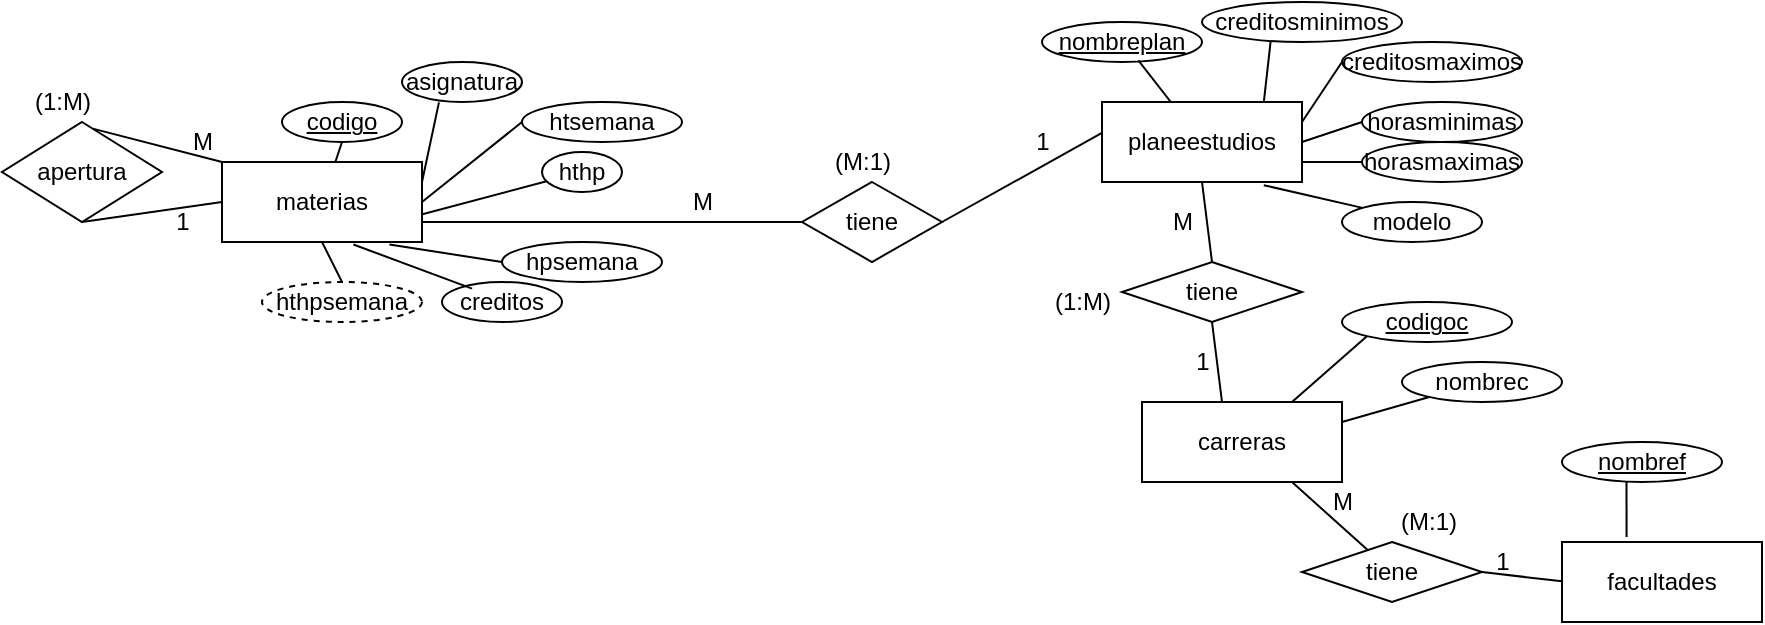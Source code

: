 <mxfile version="16.4.5" type="device"><diagram id="R2lEEEUBdFMjLlhIrx00" name="Page-1"><mxGraphModel dx="1146" dy="526" grid="1" gridSize="10" guides="1" tooltips="1" connect="1" arrows="1" fold="1" page="1" pageScale="1" pageWidth="850" pageHeight="1100" math="0" shadow="0" extFonts="Permanent Marker^https://fonts.googleapis.com/css?family=Permanent+Marker"><root><mxCell id="0"/><mxCell id="1" parent="0"/><mxCell id="yCr-LiP5Ar3S0Vi6AFgH-1" value="materias" style="whiteSpace=wrap;html=1;align=center;" vertex="1" parent="1"><mxGeometry x="800" y="110" width="100" height="40" as="geometry"/></mxCell><mxCell id="yCr-LiP5Ar3S0Vi6AFgH-2" value="codigo" style="ellipse;whiteSpace=wrap;html=1;align=center;fontStyle=4;" vertex="1" parent="1"><mxGeometry x="830" y="80" width="60" height="20" as="geometry"/></mxCell><mxCell id="yCr-LiP5Ar3S0Vi6AFgH-3" value="" style="endArrow=none;html=1;rounded=0;exitX=0.5;exitY=1;exitDx=0;exitDy=0;" edge="1" parent="1" source="yCr-LiP5Ar3S0Vi6AFgH-2" target="yCr-LiP5Ar3S0Vi6AFgH-1"><mxGeometry relative="1" as="geometry"><mxPoint x="340" y="390" as="sourcePoint"/><mxPoint x="500" y="390" as="targetPoint"/></mxGeometry></mxCell><mxCell id="yCr-LiP5Ar3S0Vi6AFgH-4" value="asignatura" style="ellipse;whiteSpace=wrap;html=1;align=center;" vertex="1" parent="1"><mxGeometry x="890" y="60" width="60" height="20" as="geometry"/></mxCell><mxCell id="yCr-LiP5Ar3S0Vi6AFgH-5" value="" style="endArrow=none;html=1;rounded=0;entryX=1;entryY=0.25;entryDx=0;entryDy=0;exitX=0.308;exitY=1.01;exitDx=0;exitDy=0;exitPerimeter=0;" edge="1" parent="1" source="yCr-LiP5Ar3S0Vi6AFgH-4" target="yCr-LiP5Ar3S0Vi6AFgH-1"><mxGeometry relative="1" as="geometry"><mxPoint x="460" y="150" as="sourcePoint"/><mxPoint x="620" y="150" as="targetPoint"/></mxGeometry></mxCell><mxCell id="yCr-LiP5Ar3S0Vi6AFgH-6" value="hthp" style="ellipse;whiteSpace=wrap;html=1;align=center;" vertex="1" parent="1"><mxGeometry x="960" y="105" width="40" height="20" as="geometry"/></mxCell><mxCell id="yCr-LiP5Ar3S0Vi6AFgH-7" value="" style="endArrow=none;html=1;rounded=0;entryX=1.002;entryY=0.652;entryDx=0;entryDy=0;entryPerimeter=0;" edge="1" parent="1" source="yCr-LiP5Ar3S0Vi6AFgH-6" target="yCr-LiP5Ar3S0Vi6AFgH-1"><mxGeometry relative="1" as="geometry"><mxPoint x="460" y="150" as="sourcePoint"/><mxPoint x="620" y="150" as="targetPoint"/></mxGeometry></mxCell><mxCell id="yCr-LiP5Ar3S0Vi6AFgH-8" value="htsemana" style="ellipse;whiteSpace=wrap;html=1;align=center;" vertex="1" parent="1"><mxGeometry x="950" y="80" width="80" height="20" as="geometry"/></mxCell><mxCell id="yCr-LiP5Ar3S0Vi6AFgH-9" value="hpsemana" style="ellipse;whiteSpace=wrap;html=1;align=center;" vertex="1" parent="1"><mxGeometry x="940" y="150" width="80" height="20" as="geometry"/></mxCell><mxCell id="yCr-LiP5Ar3S0Vi6AFgH-11" value="" style="endArrow=none;html=1;rounded=0;entryX=1;entryY=0.5;entryDx=0;entryDy=0;exitX=0;exitY=0.5;exitDx=0;exitDy=0;" edge="1" parent="1" source="yCr-LiP5Ar3S0Vi6AFgH-8" target="yCr-LiP5Ar3S0Vi6AFgH-1"><mxGeometry relative="1" as="geometry"><mxPoint x="460" y="150" as="sourcePoint"/><mxPoint x="620" y="150" as="targetPoint"/></mxGeometry></mxCell><mxCell id="yCr-LiP5Ar3S0Vi6AFgH-12" value="" style="endArrow=none;html=1;rounded=0;entryX=0.837;entryY=1.031;entryDx=0;entryDy=0;entryPerimeter=0;exitX=0;exitY=0.5;exitDx=0;exitDy=0;" edge="1" parent="1" source="yCr-LiP5Ar3S0Vi6AFgH-9" target="yCr-LiP5Ar3S0Vi6AFgH-1"><mxGeometry relative="1" as="geometry"><mxPoint x="460" y="150" as="sourcePoint"/><mxPoint x="620" y="150" as="targetPoint"/></mxGeometry></mxCell><mxCell id="yCr-LiP5Ar3S0Vi6AFgH-14" value="hthpsemana" style="ellipse;whiteSpace=wrap;html=1;align=center;dashed=1;" vertex="1" parent="1"><mxGeometry x="820" y="170" width="80" height="20" as="geometry"/></mxCell><mxCell id="yCr-LiP5Ar3S0Vi6AFgH-15" value="" style="endArrow=none;html=1;rounded=0;entryX=0.5;entryY=1;entryDx=0;entryDy=0;exitX=0.5;exitY=0;exitDx=0;exitDy=0;" edge="1" parent="1" source="yCr-LiP5Ar3S0Vi6AFgH-14" target="yCr-LiP5Ar3S0Vi6AFgH-1"><mxGeometry relative="1" as="geometry"><mxPoint x="460" y="150" as="sourcePoint"/><mxPoint x="620" y="150" as="targetPoint"/></mxGeometry></mxCell><mxCell id="yCr-LiP5Ar3S0Vi6AFgH-16" value="creditos" style="ellipse;whiteSpace=wrap;html=1;align=center;" vertex="1" parent="1"><mxGeometry x="910" y="170" width="60" height="20" as="geometry"/></mxCell><mxCell id="yCr-LiP5Ar3S0Vi6AFgH-17" value="" style="endArrow=none;html=1;rounded=0;entryX=0.657;entryY=1.031;entryDx=0;entryDy=0;entryPerimeter=0;exitX=0.251;exitY=0.166;exitDx=0;exitDy=0;exitPerimeter=0;" edge="1" parent="1" source="yCr-LiP5Ar3S0Vi6AFgH-16" target="yCr-LiP5Ar3S0Vi6AFgH-1"><mxGeometry relative="1" as="geometry"><mxPoint x="460" y="150" as="sourcePoint"/><mxPoint x="620" y="150" as="targetPoint"/></mxGeometry></mxCell><mxCell id="yCr-LiP5Ar3S0Vi6AFgH-18" value="apertura" style="shape=rhombus;perimeter=rhombusPerimeter;whiteSpace=wrap;html=1;align=center;" vertex="1" parent="1"><mxGeometry x="690" y="90" width="80" height="50" as="geometry"/></mxCell><mxCell id="yCr-LiP5Ar3S0Vi6AFgH-19" value="" style="endArrow=none;html=1;rounded=0;entryX=0;entryY=0.5;entryDx=0;entryDy=0;exitX=0.5;exitY=1;exitDx=0;exitDy=0;" edge="1" parent="1" source="yCr-LiP5Ar3S0Vi6AFgH-18" target="yCr-LiP5Ar3S0Vi6AFgH-1"><mxGeometry relative="1" as="geometry"><mxPoint x="460" y="150" as="sourcePoint"/><mxPoint x="620" y="150" as="targetPoint"/></mxGeometry></mxCell><mxCell id="yCr-LiP5Ar3S0Vi6AFgH-20" value="" style="endArrow=none;html=1;rounded=0;entryX=0.884;entryY=1.166;entryDx=0;entryDy=0;entryPerimeter=0;exitX=0;exitY=0;exitDx=0;exitDy=0;" edge="1" parent="1" source="yCr-LiP5Ar3S0Vi6AFgH-1" target="yCr-LiP5Ar3S0Vi6AFgH-21"><mxGeometry relative="1" as="geometry"><mxPoint x="460" y="150" as="sourcePoint"/><mxPoint x="620" y="150" as="targetPoint"/></mxGeometry></mxCell><mxCell id="yCr-LiP5Ar3S0Vi6AFgH-21" value="(1:M)" style="text;html=1;align=center;verticalAlign=middle;resizable=0;points=[];autosize=1;strokeColor=none;fillColor=none;" vertex="1" parent="1"><mxGeometry x="700" y="70" width="40" height="20" as="geometry"/></mxCell><mxCell id="yCr-LiP5Ar3S0Vi6AFgH-22" value="1" style="text;html=1;align=center;verticalAlign=middle;resizable=0;points=[];autosize=1;strokeColor=none;fillColor=none;" vertex="1" parent="1"><mxGeometry x="770" y="130" width="20" height="20" as="geometry"/></mxCell><mxCell id="yCr-LiP5Ar3S0Vi6AFgH-23" value="M" style="text;html=1;align=center;verticalAlign=middle;resizable=0;points=[];autosize=1;strokeColor=none;fillColor=none;" vertex="1" parent="1"><mxGeometry x="775" y="90" width="30" height="20" as="geometry"/></mxCell><mxCell id="yCr-LiP5Ar3S0Vi6AFgH-24" value="planeestudios" style="whiteSpace=wrap;html=1;align=center;" vertex="1" parent="1"><mxGeometry x="1240" y="80" width="100" height="40" as="geometry"/></mxCell><mxCell id="yCr-LiP5Ar3S0Vi6AFgH-25" value="nombreplan" style="ellipse;whiteSpace=wrap;html=1;align=center;fontStyle=4;" vertex="1" parent="1"><mxGeometry x="1210" y="40" width="80" height="20" as="geometry"/></mxCell><mxCell id="yCr-LiP5Ar3S0Vi6AFgH-26" value="" style="endArrow=none;html=1;rounded=0;exitX=0.602;exitY=0.959;exitDx=0;exitDy=0;exitPerimeter=0;" edge="1" parent="1" source="yCr-LiP5Ar3S0Vi6AFgH-25" target="yCr-LiP5Ar3S0Vi6AFgH-24"><mxGeometry relative="1" as="geometry"><mxPoint x="980" y="150" as="sourcePoint"/><mxPoint x="1140" y="150" as="targetPoint"/></mxGeometry></mxCell><mxCell id="yCr-LiP5Ar3S0Vi6AFgH-27" value="creditosminimos" style="ellipse;whiteSpace=wrap;html=1;align=center;" vertex="1" parent="1"><mxGeometry x="1290" y="30" width="100" height="20" as="geometry"/></mxCell><mxCell id="yCr-LiP5Ar3S0Vi6AFgH-28" value="creditosmaximos" style="ellipse;whiteSpace=wrap;html=1;align=center;" vertex="1" parent="1"><mxGeometry x="1360" y="50" width="90" height="20" as="geometry"/></mxCell><mxCell id="yCr-LiP5Ar3S0Vi6AFgH-29" value="horasminimas" style="ellipse;whiteSpace=wrap;html=1;align=center;" vertex="1" parent="1"><mxGeometry x="1370" y="80" width="80" height="20" as="geometry"/></mxCell><mxCell id="yCr-LiP5Ar3S0Vi6AFgH-30" value="horasmaximas" style="ellipse;whiteSpace=wrap;html=1;align=center;" vertex="1" parent="1"><mxGeometry x="1370" y="100" width="80" height="20" as="geometry"/></mxCell><mxCell id="yCr-LiP5Ar3S0Vi6AFgH-33" value="" style="endArrow=none;html=1;rounded=0;entryX=0.809;entryY=0.005;entryDx=0;entryDy=0;entryPerimeter=0;exitX=0.343;exitY=0.993;exitDx=0;exitDy=0;exitPerimeter=0;" edge="1" parent="1" source="yCr-LiP5Ar3S0Vi6AFgH-27" target="yCr-LiP5Ar3S0Vi6AFgH-24"><mxGeometry relative="1" as="geometry"><mxPoint x="980" y="150" as="sourcePoint"/><mxPoint x="1140" y="150" as="targetPoint"/></mxGeometry></mxCell><mxCell id="yCr-LiP5Ar3S0Vi6AFgH-34" value="" style="endArrow=none;html=1;rounded=0;entryX=1;entryY=0.25;entryDx=0;entryDy=0;exitX=0;exitY=0.5;exitDx=0;exitDy=0;" edge="1" parent="1" source="yCr-LiP5Ar3S0Vi6AFgH-28" target="yCr-LiP5Ar3S0Vi6AFgH-24"><mxGeometry relative="1" as="geometry"><mxPoint x="1210" y="150" as="sourcePoint"/><mxPoint x="1370" y="150" as="targetPoint"/></mxGeometry></mxCell><mxCell id="yCr-LiP5Ar3S0Vi6AFgH-35" value="" style="endArrow=none;html=1;rounded=0;entryX=1;entryY=0.5;entryDx=0;entryDy=0;exitX=0;exitY=0.5;exitDx=0;exitDy=0;" edge="1" parent="1" source="yCr-LiP5Ar3S0Vi6AFgH-29" target="yCr-LiP5Ar3S0Vi6AFgH-24"><mxGeometry relative="1" as="geometry"><mxPoint x="1370" y="70" as="sourcePoint"/><mxPoint x="1350" y="100" as="targetPoint"/></mxGeometry></mxCell><mxCell id="yCr-LiP5Ar3S0Vi6AFgH-36" value="" style="endArrow=none;html=1;rounded=0;entryX=1;entryY=0.75;entryDx=0;entryDy=0;exitX=0;exitY=0.5;exitDx=0;exitDy=0;" edge="1" parent="1" source="yCr-LiP5Ar3S0Vi6AFgH-30" target="yCr-LiP5Ar3S0Vi6AFgH-24"><mxGeometry relative="1" as="geometry"><mxPoint x="1380" y="80" as="sourcePoint"/><mxPoint x="1360" y="110" as="targetPoint"/></mxGeometry></mxCell><mxCell id="yCr-LiP5Ar3S0Vi6AFgH-37" value="modelo" style="ellipse;whiteSpace=wrap;html=1;align=center;" vertex="1" parent="1"><mxGeometry x="1360" y="130" width="70" height="20" as="geometry"/></mxCell><mxCell id="yCr-LiP5Ar3S0Vi6AFgH-38" value="" style="endArrow=none;html=1;rounded=0;entryX=0.809;entryY=1.04;entryDx=0;entryDy=0;entryPerimeter=0;exitX=0;exitY=0;exitDx=0;exitDy=0;" edge="1" parent="1" source="yCr-LiP5Ar3S0Vi6AFgH-37" target="yCr-LiP5Ar3S0Vi6AFgH-24"><mxGeometry relative="1" as="geometry"><mxPoint x="980" y="150" as="sourcePoint"/><mxPoint x="1140" y="150" as="targetPoint"/></mxGeometry></mxCell><mxCell id="yCr-LiP5Ar3S0Vi6AFgH-39" value="tiene" style="shape=rhombus;perimeter=rhombusPerimeter;whiteSpace=wrap;html=1;align=center;" vertex="1" parent="1"><mxGeometry x="1090" y="120" width="70" height="40" as="geometry"/></mxCell><mxCell id="yCr-LiP5Ar3S0Vi6AFgH-40" value="" style="endArrow=none;html=1;rounded=0;entryX=0.002;entryY=0.384;entryDx=0;entryDy=0;entryPerimeter=0;exitX=1;exitY=0.5;exitDx=0;exitDy=0;" edge="1" parent="1" source="yCr-LiP5Ar3S0Vi6AFgH-39" target="yCr-LiP5Ar3S0Vi6AFgH-24"><mxGeometry relative="1" as="geometry"><mxPoint x="980" y="150" as="sourcePoint"/><mxPoint x="1140" y="150" as="targetPoint"/></mxGeometry></mxCell><mxCell id="yCr-LiP5Ar3S0Vi6AFgH-41" value="" style="endArrow=none;html=1;rounded=0;exitX=1;exitY=0.75;exitDx=0;exitDy=0;entryX=0;entryY=0.5;entryDx=0;entryDy=0;" edge="1" parent="1" source="yCr-LiP5Ar3S0Vi6AFgH-1" target="yCr-LiP5Ar3S0Vi6AFgH-39"><mxGeometry relative="1" as="geometry"><mxPoint x="980" y="150" as="sourcePoint"/><mxPoint x="1140" y="150" as="targetPoint"/></mxGeometry></mxCell><mxCell id="yCr-LiP5Ar3S0Vi6AFgH-42" value="(M:1)" style="text;html=1;align=center;verticalAlign=middle;resizable=0;points=[];autosize=1;strokeColor=none;fillColor=none;" vertex="1" parent="1"><mxGeometry x="1100" y="100" width="40" height="20" as="geometry"/></mxCell><mxCell id="yCr-LiP5Ar3S0Vi6AFgH-43" value="1" style="text;html=1;align=center;verticalAlign=middle;resizable=0;points=[];autosize=1;strokeColor=none;fillColor=none;" vertex="1" parent="1"><mxGeometry x="1200" y="90" width="20" height="20" as="geometry"/></mxCell><mxCell id="yCr-LiP5Ar3S0Vi6AFgH-44" value="M" style="text;html=1;align=center;verticalAlign=middle;resizable=0;points=[];autosize=1;strokeColor=none;fillColor=none;" vertex="1" parent="1"><mxGeometry x="1025" y="120" width="30" height="20" as="geometry"/></mxCell><mxCell id="yCr-LiP5Ar3S0Vi6AFgH-46" value="carreras" style="whiteSpace=wrap;html=1;align=center;" vertex="1" parent="1"><mxGeometry x="1260" y="230" width="100" height="40" as="geometry"/></mxCell><mxCell id="yCr-LiP5Ar3S0Vi6AFgH-47" value="tiene" style="shape=rhombus;perimeter=rhombusPerimeter;whiteSpace=wrap;html=1;align=center;" vertex="1" parent="1"><mxGeometry x="1250" y="160" width="90" height="30" as="geometry"/></mxCell><mxCell id="yCr-LiP5Ar3S0Vi6AFgH-48" value="" style="endArrow=none;html=1;rounded=0;exitX=0.5;exitY=1;exitDx=0;exitDy=0;" edge="1" parent="1" source="yCr-LiP5Ar3S0Vi6AFgH-47"><mxGeometry relative="1" as="geometry"><mxPoint x="980" y="150" as="sourcePoint"/><mxPoint x="1300" y="230" as="targetPoint"/></mxGeometry></mxCell><mxCell id="yCr-LiP5Ar3S0Vi6AFgH-49" value="" style="endArrow=none;html=1;rounded=0;entryX=0.5;entryY=1;entryDx=0;entryDy=0;exitX=0.5;exitY=0;exitDx=0;exitDy=0;" edge="1" parent="1" source="yCr-LiP5Ar3S0Vi6AFgH-47" target="yCr-LiP5Ar3S0Vi6AFgH-24"><mxGeometry relative="1" as="geometry"><mxPoint x="980" y="150" as="sourcePoint"/><mxPoint x="1140" y="150" as="targetPoint"/></mxGeometry></mxCell><mxCell id="yCr-LiP5Ar3S0Vi6AFgH-50" value="codigoc" style="ellipse;whiteSpace=wrap;html=1;align=center;fontStyle=4;" vertex="1" parent="1"><mxGeometry x="1360" y="180" width="85" height="20" as="geometry"/></mxCell><mxCell id="yCr-LiP5Ar3S0Vi6AFgH-52" value="" style="endArrow=none;html=1;rounded=0;entryX=0;entryY=1;entryDx=0;entryDy=0;exitX=0.75;exitY=0;exitDx=0;exitDy=0;" edge="1" parent="1" source="yCr-LiP5Ar3S0Vi6AFgH-46" target="yCr-LiP5Ar3S0Vi6AFgH-50"><mxGeometry relative="1" as="geometry"><mxPoint x="980" y="150" as="sourcePoint"/><mxPoint x="1140" y="150" as="targetPoint"/></mxGeometry></mxCell><mxCell id="yCr-LiP5Ar3S0Vi6AFgH-53" value="nombrec" style="ellipse;whiteSpace=wrap;html=1;align=center;" vertex="1" parent="1"><mxGeometry x="1390" y="210" width="80" height="20" as="geometry"/></mxCell><mxCell id="yCr-LiP5Ar3S0Vi6AFgH-54" value="" style="endArrow=none;html=1;rounded=0;exitX=1;exitY=0.25;exitDx=0;exitDy=0;" edge="1" parent="1" source="yCr-LiP5Ar3S0Vi6AFgH-46" target="yCr-LiP5Ar3S0Vi6AFgH-53"><mxGeometry relative="1" as="geometry"><mxPoint x="980" y="150" as="sourcePoint"/><mxPoint x="1140" y="150" as="targetPoint"/></mxGeometry></mxCell><mxCell id="yCr-LiP5Ar3S0Vi6AFgH-55" value="(1:M)" style="text;html=1;align=center;verticalAlign=middle;resizable=0;points=[];autosize=1;strokeColor=none;fillColor=none;" vertex="1" parent="1"><mxGeometry x="1210" y="170" width="40" height="20" as="geometry"/></mxCell><mxCell id="yCr-LiP5Ar3S0Vi6AFgH-56" value="1" style="text;html=1;align=center;verticalAlign=middle;resizable=0;points=[];autosize=1;strokeColor=none;fillColor=none;" vertex="1" parent="1"><mxGeometry x="1280" y="200" width="20" height="20" as="geometry"/></mxCell><mxCell id="yCr-LiP5Ar3S0Vi6AFgH-57" value="M" style="text;html=1;align=center;verticalAlign=middle;resizable=0;points=[];autosize=1;strokeColor=none;fillColor=none;" vertex="1" parent="1"><mxGeometry x="1265" y="130" width="30" height="20" as="geometry"/></mxCell><mxCell id="yCr-LiP5Ar3S0Vi6AFgH-58" value="facultades" style="whiteSpace=wrap;html=1;align=center;" vertex="1" parent="1"><mxGeometry x="1470" y="300" width="100" height="40" as="geometry"/></mxCell><mxCell id="yCr-LiP5Ar3S0Vi6AFgH-59" value="tiene" style="shape=rhombus;perimeter=rhombusPerimeter;whiteSpace=wrap;html=1;align=center;" vertex="1" parent="1"><mxGeometry x="1340" y="300" width="90" height="30" as="geometry"/></mxCell><mxCell id="yCr-LiP5Ar3S0Vi6AFgH-60" value="" style="endArrow=none;html=1;rounded=0;entryX=0.75;entryY=1;entryDx=0;entryDy=0;" edge="1" parent="1" source="yCr-LiP5Ar3S0Vi6AFgH-59" target="yCr-LiP5Ar3S0Vi6AFgH-46"><mxGeometry relative="1" as="geometry"><mxPoint x="980" y="150" as="sourcePoint"/><mxPoint x="1140" y="150" as="targetPoint"/></mxGeometry></mxCell><mxCell id="yCr-LiP5Ar3S0Vi6AFgH-61" value="" style="endArrow=none;html=1;rounded=0;exitX=1;exitY=0.5;exitDx=0;exitDy=0;" edge="1" parent="1" source="yCr-LiP5Ar3S0Vi6AFgH-59"><mxGeometry relative="1" as="geometry"><mxPoint x="1310" y="319.66" as="sourcePoint"/><mxPoint x="1470" y="319.66" as="targetPoint"/></mxGeometry></mxCell><mxCell id="yCr-LiP5Ar3S0Vi6AFgH-62" value="1" style="text;html=1;align=center;verticalAlign=middle;resizable=0;points=[];autosize=1;strokeColor=none;fillColor=none;" vertex="1" parent="1"><mxGeometry x="1430" y="300" width="20" height="20" as="geometry"/></mxCell><mxCell id="yCr-LiP5Ar3S0Vi6AFgH-63" value="M" style="text;html=1;align=center;verticalAlign=middle;resizable=0;points=[];autosize=1;strokeColor=none;fillColor=none;" vertex="1" parent="1"><mxGeometry x="1345" y="270" width="30" height="20" as="geometry"/></mxCell><mxCell id="yCr-LiP5Ar3S0Vi6AFgH-64" value="(M:1)" style="text;html=1;align=center;verticalAlign=middle;resizable=0;points=[];autosize=1;strokeColor=none;fillColor=none;" vertex="1" parent="1"><mxGeometry x="1382.5" y="280" width="40" height="20" as="geometry"/></mxCell><mxCell id="yCr-LiP5Ar3S0Vi6AFgH-65" value="nombref" style="ellipse;whiteSpace=wrap;html=1;align=center;fontStyle=4;" vertex="1" parent="1"><mxGeometry x="1470" y="250" width="80" height="20" as="geometry"/></mxCell><mxCell id="yCr-LiP5Ar3S0Vi6AFgH-66" value="" style="endArrow=none;html=1;rounded=0;entryX=0.403;entryY=0.993;entryDx=0;entryDy=0;entryPerimeter=0;exitX=0.323;exitY=-0.064;exitDx=0;exitDy=0;exitPerimeter=0;" edge="1" parent="1" source="yCr-LiP5Ar3S0Vi6AFgH-58" target="yCr-LiP5Ar3S0Vi6AFgH-65"><mxGeometry relative="1" as="geometry"><mxPoint x="980" y="150" as="sourcePoint"/><mxPoint x="1140" y="150" as="targetPoint"/></mxGeometry></mxCell></root></mxGraphModel></diagram></mxfile>